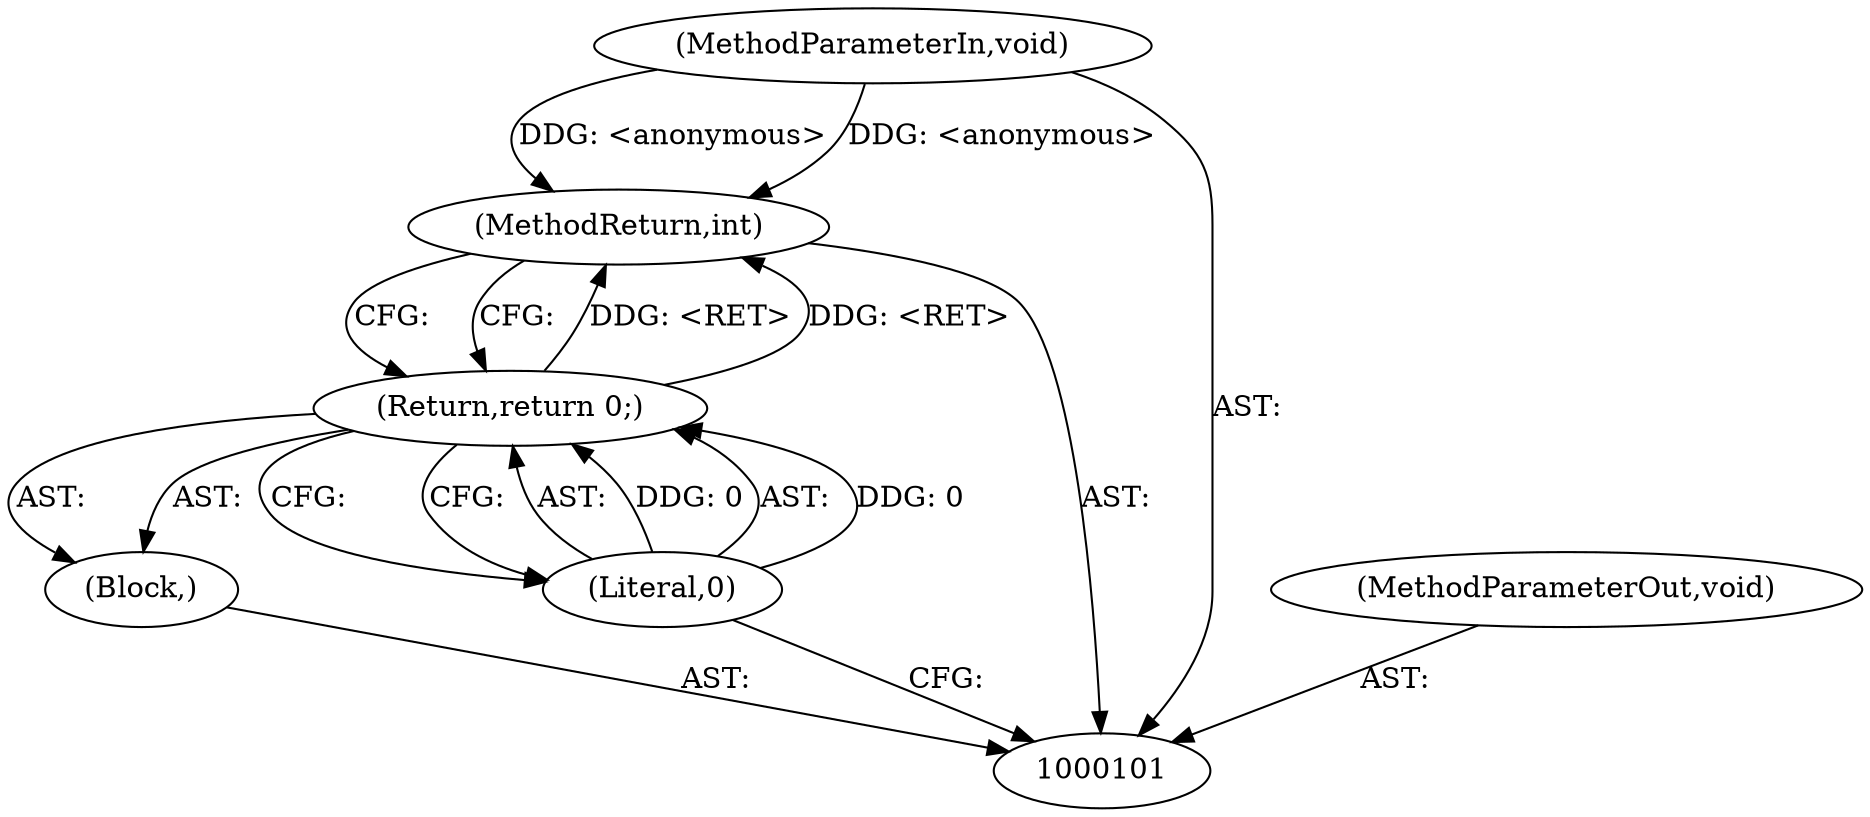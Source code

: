 digraph "0_u-boot_master_1" {
"1000106" [label="(MethodReturn,int)"];
"1000102" [label="(MethodParameterIn,void)"];
"1000110" [label="(MethodParameterOut,void)"];
"1000103" [label="(Block,)"];
"1000104" [label="(Return,return 0;)"];
"1000105" [label="(Literal,0)"];
"1000106" -> "1000101"  [label="AST: "];
"1000106" -> "1000104"  [label="CFG: "];
"1000102" -> "1000106"  [label="DDG: <anonymous>"];
"1000104" -> "1000106"  [label="DDG: <RET>"];
"1000102" -> "1000101"  [label="AST: "];
"1000102" -> "1000106"  [label="DDG: <anonymous>"];
"1000110" -> "1000101"  [label="AST: "];
"1000103" -> "1000101"  [label="AST: "];
"1000104" -> "1000103"  [label="AST: "];
"1000104" -> "1000103"  [label="AST: "];
"1000104" -> "1000105"  [label="CFG: "];
"1000105" -> "1000104"  [label="AST: "];
"1000106" -> "1000104"  [label="CFG: "];
"1000104" -> "1000106"  [label="DDG: <RET>"];
"1000105" -> "1000104"  [label="DDG: 0"];
"1000105" -> "1000104"  [label="AST: "];
"1000105" -> "1000101"  [label="CFG: "];
"1000104" -> "1000105"  [label="CFG: "];
"1000105" -> "1000104"  [label="DDG: 0"];
}
